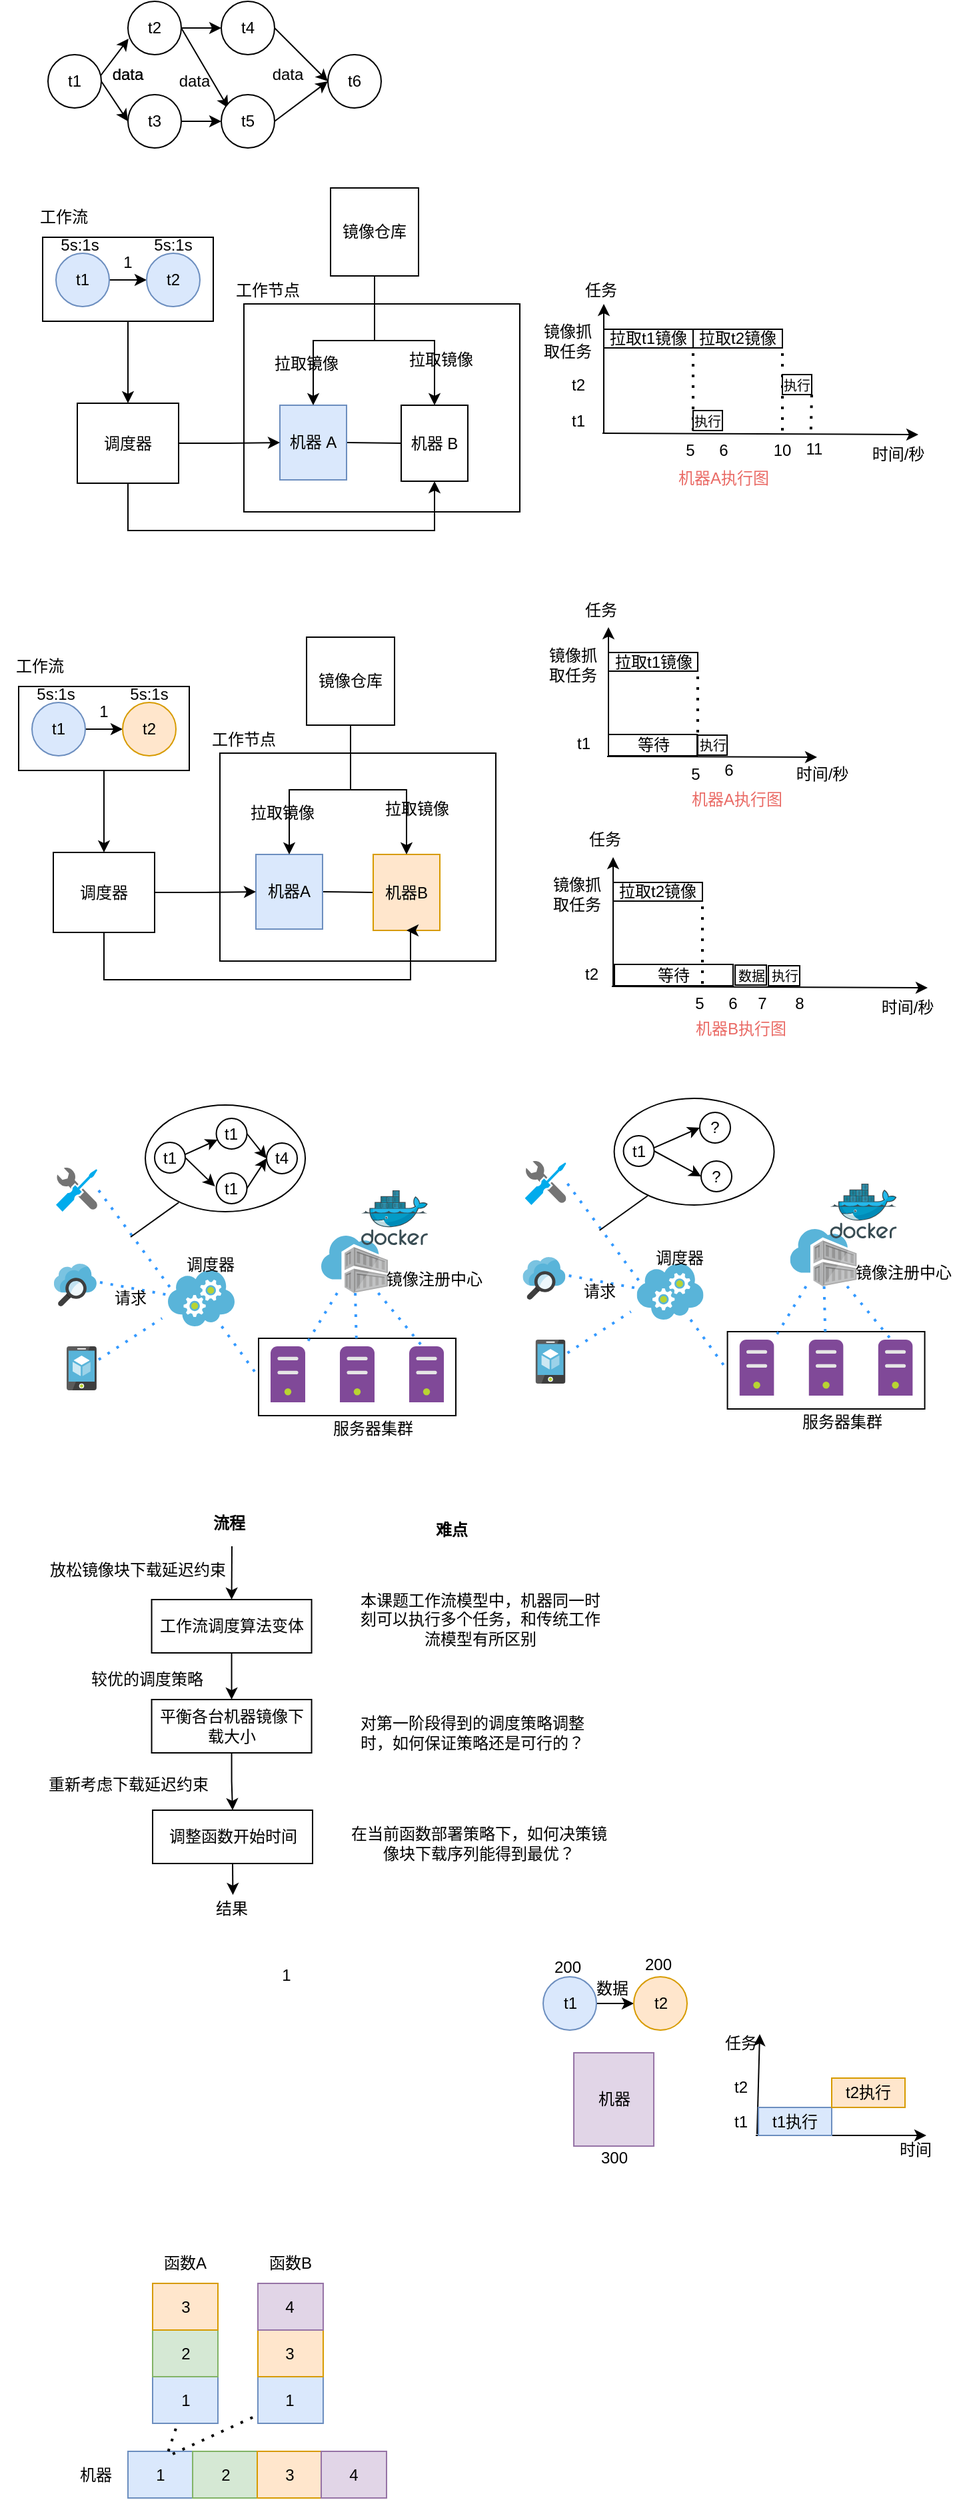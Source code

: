 <mxfile version="21.6.5" type="device">
  <diagram name="第 1 页" id="Dmn5AWvpeYHnxn322Qcg">
    <mxGraphModel dx="819" dy="478" grid="0" gridSize="10" guides="1" tooltips="1" connect="1" arrows="1" fold="1" page="1" pageScale="1" pageWidth="827" pageHeight="1169" math="0" shadow="0">
      <root>
        <mxCell id="0" />
        <mxCell id="1" parent="0" />
        <mxCell id="I4NNdR3ijXDSryc8vJwL-201" value="" style="ellipse;whiteSpace=wrap;html=1;" vertex="1" parent="1">
          <mxGeometry x="133.02" y="898" width="120" height="80" as="geometry" />
        </mxCell>
        <mxCell id="I4NNdR3ijXDSryc8vJwL-173" value="" style="rounded=0;whiteSpace=wrap;html=1;" vertex="1" parent="1">
          <mxGeometry x="218" y="1073" width="148" height="58" as="geometry" />
        </mxCell>
        <mxCell id="I4NNdR3ijXDSryc8vJwL-139" value="等待" style="rounded=0;whiteSpace=wrap;html=1;" vertex="1" parent="1">
          <mxGeometry x="485" y="792.5" width="89" height="16" as="geometry" />
        </mxCell>
        <mxCell id="I4NNdR3ijXDSryc8vJwL-43" style="edgeStyle=orthogonalEdgeStyle;rounded=0;orthogonalLoop=1;jettySize=auto;html=1;exitX=0.5;exitY=1;exitDx=0;exitDy=0;" edge="1" parent="1" source="I4NNdR3ijXDSryc8vJwL-41" target="I4NNdR3ijXDSryc8vJwL-34">
          <mxGeometry relative="1" as="geometry" />
        </mxCell>
        <mxCell id="I4NNdR3ijXDSryc8vJwL-41" value="" style="rounded=0;whiteSpace=wrap;html=1;" vertex="1" parent="1">
          <mxGeometry x="56" y="247" width="128" height="63" as="geometry" />
        </mxCell>
        <mxCell id="I4NNdR3ijXDSryc8vJwL-35" value="" style="rounded=0;whiteSpace=wrap;html=1;" vertex="1" parent="1">
          <mxGeometry x="207" y="297" width="207" height="156" as="geometry" />
        </mxCell>
        <mxCell id="I4NNdR3ijXDSryc8vJwL-6" style="rounded=0;orthogonalLoop=1;jettySize=auto;html=1;exitX=0.982;exitY=0.4;exitDx=0;exitDy=0;entryX=0.011;entryY=0.7;entryDx=0;entryDy=0;entryPerimeter=0;exitPerimeter=0;" edge="1" parent="1" source="I4NNdR3ijXDSryc8vJwL-1" target="I4NNdR3ijXDSryc8vJwL-2">
          <mxGeometry relative="1" as="geometry" />
        </mxCell>
        <mxCell id="I4NNdR3ijXDSryc8vJwL-7" style="rounded=0;orthogonalLoop=1;jettySize=auto;html=1;exitX=1;exitY=0.5;exitDx=0;exitDy=0;entryX=0;entryY=0.5;entryDx=0;entryDy=0;" edge="1" parent="1" source="I4NNdR3ijXDSryc8vJwL-1" target="I4NNdR3ijXDSryc8vJwL-3">
          <mxGeometry relative="1" as="geometry" />
        </mxCell>
        <mxCell id="I4NNdR3ijXDSryc8vJwL-1" value="t1" style="ellipse;whiteSpace=wrap;html=1;aspect=fixed;" vertex="1" parent="1">
          <mxGeometry x="60" y="110" width="40" height="40" as="geometry" />
        </mxCell>
        <mxCell id="I4NNdR3ijXDSryc8vJwL-8" style="edgeStyle=orthogonalEdgeStyle;rounded=0;orthogonalLoop=1;jettySize=auto;html=1;exitX=1;exitY=0.5;exitDx=0;exitDy=0;entryX=0;entryY=0.5;entryDx=0;entryDy=0;" edge="1" parent="1" source="I4NNdR3ijXDSryc8vJwL-2" target="I4NNdR3ijXDSryc8vJwL-4">
          <mxGeometry relative="1" as="geometry" />
        </mxCell>
        <mxCell id="I4NNdR3ijXDSryc8vJwL-12" style="rounded=0;orthogonalLoop=1;jettySize=auto;html=1;exitX=1;exitY=0.5;exitDx=0;exitDy=0;entryX=0.132;entryY=0.25;entryDx=0;entryDy=0;entryPerimeter=0;" edge="1" parent="1" source="I4NNdR3ijXDSryc8vJwL-2" target="I4NNdR3ijXDSryc8vJwL-5">
          <mxGeometry relative="1" as="geometry" />
        </mxCell>
        <mxCell id="I4NNdR3ijXDSryc8vJwL-2" value="t2" style="ellipse;whiteSpace=wrap;html=1;aspect=fixed;" vertex="1" parent="1">
          <mxGeometry x="120" y="70" width="40" height="40" as="geometry" />
        </mxCell>
        <mxCell id="I4NNdR3ijXDSryc8vJwL-9" style="edgeStyle=orthogonalEdgeStyle;rounded=0;orthogonalLoop=1;jettySize=auto;html=1;exitX=1;exitY=0.5;exitDx=0;exitDy=0;entryX=0;entryY=0.5;entryDx=0;entryDy=0;" edge="1" parent="1" source="I4NNdR3ijXDSryc8vJwL-3" target="I4NNdR3ijXDSryc8vJwL-5">
          <mxGeometry relative="1" as="geometry" />
        </mxCell>
        <mxCell id="I4NNdR3ijXDSryc8vJwL-3" value="t3" style="ellipse;whiteSpace=wrap;html=1;aspect=fixed;" vertex="1" parent="1">
          <mxGeometry x="120" y="140" width="40" height="40" as="geometry" />
        </mxCell>
        <mxCell id="I4NNdR3ijXDSryc8vJwL-11" style="rounded=0;orthogonalLoop=1;jettySize=auto;html=1;exitX=1;exitY=0.5;exitDx=0;exitDy=0;entryX=0;entryY=0.5;entryDx=0;entryDy=0;" edge="1" parent="1" source="I4NNdR3ijXDSryc8vJwL-4" target="I4NNdR3ijXDSryc8vJwL-10">
          <mxGeometry relative="1" as="geometry" />
        </mxCell>
        <mxCell id="I4NNdR3ijXDSryc8vJwL-4" value="t4" style="ellipse;whiteSpace=wrap;html=1;aspect=fixed;" vertex="1" parent="1">
          <mxGeometry x="190" y="70" width="40" height="40" as="geometry" />
        </mxCell>
        <mxCell id="I4NNdR3ijXDSryc8vJwL-13" style="rounded=0;orthogonalLoop=1;jettySize=auto;html=1;exitX=1;exitY=0.5;exitDx=0;exitDy=0;entryX=0;entryY=0.5;entryDx=0;entryDy=0;" edge="1" parent="1" source="I4NNdR3ijXDSryc8vJwL-5" target="I4NNdR3ijXDSryc8vJwL-10">
          <mxGeometry relative="1" as="geometry" />
        </mxCell>
        <mxCell id="I4NNdR3ijXDSryc8vJwL-5" value="t5" style="ellipse;whiteSpace=wrap;html=1;aspect=fixed;" vertex="1" parent="1">
          <mxGeometry x="190" y="140" width="40" height="40" as="geometry" />
        </mxCell>
        <mxCell id="I4NNdR3ijXDSryc8vJwL-10" value="t6" style="ellipse;whiteSpace=wrap;html=1;aspect=fixed;" vertex="1" parent="1">
          <mxGeometry x="270" y="110" width="40" height="40" as="geometry" />
        </mxCell>
        <mxCell id="I4NNdR3ijXDSryc8vJwL-14" value="data" style="text;html=1;strokeColor=none;fillColor=none;align=center;verticalAlign=middle;whiteSpace=wrap;rounded=0;" vertex="1" parent="1">
          <mxGeometry x="210" y="110" width="60" height="30" as="geometry" />
        </mxCell>
        <mxCell id="I4NNdR3ijXDSryc8vJwL-15" value="data" style="text;html=1;strokeColor=none;fillColor=none;align=center;verticalAlign=middle;whiteSpace=wrap;rounded=0;" vertex="1" parent="1">
          <mxGeometry x="90" y="110" width="60" height="30" as="geometry" />
        </mxCell>
        <mxCell id="I4NNdR3ijXDSryc8vJwL-17" value="data" style="text;html=1;strokeColor=none;fillColor=none;align=center;verticalAlign=middle;whiteSpace=wrap;rounded=0;" vertex="1" parent="1">
          <mxGeometry x="90" y="110" width="60" height="30" as="geometry" />
        </mxCell>
        <mxCell id="I4NNdR3ijXDSryc8vJwL-18" value="data" style="text;html=1;strokeColor=none;fillColor=none;align=center;verticalAlign=middle;whiteSpace=wrap;rounded=0;" vertex="1" parent="1">
          <mxGeometry x="140" y="115" width="60" height="30" as="geometry" />
        </mxCell>
        <mxCell id="I4NNdR3ijXDSryc8vJwL-25" style="rounded=0;orthogonalLoop=1;jettySize=auto;html=1;exitX=1;exitY=0.5;exitDx=0;exitDy=0;entryX=0;entryY=0.5;entryDx=0;entryDy=0;endArrow=none;endFill=0;" edge="1" parent="1" source="I4NNdR3ijXDSryc8vJwL-19" target="I4NNdR3ijXDSryc8vJwL-20">
          <mxGeometry relative="1" as="geometry" />
        </mxCell>
        <mxCell id="I4NNdR3ijXDSryc8vJwL-19" value="机器 A" style="rounded=0;whiteSpace=wrap;html=1;fillColor=#dae8fc;strokeColor=#6c8ebf;" vertex="1" parent="1">
          <mxGeometry x="234" y="373" width="50" height="56" as="geometry" />
        </mxCell>
        <mxCell id="I4NNdR3ijXDSryc8vJwL-20" value="机器 B" style="rounded=0;whiteSpace=wrap;html=1;" vertex="1" parent="1">
          <mxGeometry x="325" y="373" width="50" height="57" as="geometry" />
        </mxCell>
        <mxCell id="I4NNdR3ijXDSryc8vJwL-44" style="edgeStyle=orthogonalEdgeStyle;rounded=0;orthogonalLoop=1;jettySize=auto;html=1;exitX=1;exitY=0.5;exitDx=0;exitDy=0;" edge="1" parent="1" source="I4NNdR3ijXDSryc8vJwL-21" target="I4NNdR3ijXDSryc8vJwL-22">
          <mxGeometry relative="1" as="geometry" />
        </mxCell>
        <mxCell id="I4NNdR3ijXDSryc8vJwL-21" value="t1" style="ellipse;whiteSpace=wrap;html=1;aspect=fixed;fillColor=#dae8fc;strokeColor=#6c8ebf;" vertex="1" parent="1">
          <mxGeometry x="66" y="259" width="40" height="40" as="geometry" />
        </mxCell>
        <mxCell id="I4NNdR3ijXDSryc8vJwL-22" value="t2" style="ellipse;whiteSpace=wrap;html=1;aspect=fixed;fillColor=#dae8fc;strokeColor=#6c8ebf;" vertex="1" parent="1">
          <mxGeometry x="134" y="259" width="40" height="40" as="geometry" />
        </mxCell>
        <mxCell id="I4NNdR3ijXDSryc8vJwL-29" style="edgeStyle=orthogonalEdgeStyle;rounded=0;orthogonalLoop=1;jettySize=auto;html=1;exitX=0.5;exitY=1;exitDx=0;exitDy=0;entryX=0.5;entryY=0;entryDx=0;entryDy=0;" edge="1" parent="1" source="I4NNdR3ijXDSryc8vJwL-26" target="I4NNdR3ijXDSryc8vJwL-19">
          <mxGeometry relative="1" as="geometry" />
        </mxCell>
        <mxCell id="I4NNdR3ijXDSryc8vJwL-30" style="edgeStyle=orthogonalEdgeStyle;rounded=0;orthogonalLoop=1;jettySize=auto;html=1;exitX=0.5;exitY=1;exitDx=0;exitDy=0;entryX=0.5;entryY=0;entryDx=0;entryDy=0;" edge="1" parent="1" source="I4NNdR3ijXDSryc8vJwL-26" target="I4NNdR3ijXDSryc8vJwL-20">
          <mxGeometry relative="1" as="geometry" />
        </mxCell>
        <mxCell id="I4NNdR3ijXDSryc8vJwL-26" value="镜像仓库" style="whiteSpace=wrap;html=1;aspect=fixed;" vertex="1" parent="1">
          <mxGeometry x="272" y="210" width="66" height="66" as="geometry" />
        </mxCell>
        <mxCell id="I4NNdR3ijXDSryc8vJwL-31" value="拉取镜像" style="text;html=1;strokeColor=none;fillColor=none;align=center;verticalAlign=middle;whiteSpace=wrap;rounded=0;" vertex="1" parent="1">
          <mxGeometry x="224" y="327" width="60" height="30" as="geometry" />
        </mxCell>
        <mxCell id="I4NNdR3ijXDSryc8vJwL-32" value="拉取镜像" style="text;html=1;strokeColor=none;fillColor=none;align=center;verticalAlign=middle;whiteSpace=wrap;rounded=0;" vertex="1" parent="1">
          <mxGeometry x="325" y="324" width="60" height="30" as="geometry" />
        </mxCell>
        <mxCell id="I4NNdR3ijXDSryc8vJwL-33" value="1" style="text;html=1;strokeColor=none;fillColor=none;align=center;verticalAlign=middle;whiteSpace=wrap;rounded=0;" vertex="1" parent="1">
          <mxGeometry x="90" y="251" width="60" height="30" as="geometry" />
        </mxCell>
        <mxCell id="I4NNdR3ijXDSryc8vJwL-37" style="edgeStyle=orthogonalEdgeStyle;rounded=0;orthogonalLoop=1;jettySize=auto;html=1;exitX=1;exitY=0.5;exitDx=0;exitDy=0;entryX=0;entryY=0.5;entryDx=0;entryDy=0;" edge="1" parent="1" source="I4NNdR3ijXDSryc8vJwL-34" target="I4NNdR3ijXDSryc8vJwL-19">
          <mxGeometry relative="1" as="geometry">
            <mxPoint x="229" y="401.5" as="targetPoint" />
          </mxGeometry>
        </mxCell>
        <mxCell id="I4NNdR3ijXDSryc8vJwL-38" style="edgeStyle=orthogonalEdgeStyle;rounded=0;orthogonalLoop=1;jettySize=auto;html=1;exitX=0.5;exitY=1;exitDx=0;exitDy=0;entryX=0.5;entryY=1;entryDx=0;entryDy=0;" edge="1" parent="1" source="I4NNdR3ijXDSryc8vJwL-34" target="I4NNdR3ijXDSryc8vJwL-20">
          <mxGeometry relative="1" as="geometry">
            <Array as="points">
              <mxPoint x="120" y="467" />
              <mxPoint x="350" y="467" />
            </Array>
          </mxGeometry>
        </mxCell>
        <mxCell id="I4NNdR3ijXDSryc8vJwL-34" value="调度器" style="rounded=0;whiteSpace=wrap;html=1;" vertex="1" parent="1">
          <mxGeometry x="82" y="371.5" width="76" height="60" as="geometry" />
        </mxCell>
        <mxCell id="I4NNdR3ijXDSryc8vJwL-42" value="工作流" style="text;html=1;strokeColor=none;fillColor=none;align=center;verticalAlign=middle;whiteSpace=wrap;rounded=0;" vertex="1" parent="1">
          <mxGeometry x="42" y="217" width="60" height="30" as="geometry" />
        </mxCell>
        <mxCell id="I4NNdR3ijXDSryc8vJwL-45" value="5s:1s" style="text;html=1;strokeColor=none;fillColor=none;align=center;verticalAlign=middle;whiteSpace=wrap;rounded=0;" vertex="1" parent="1">
          <mxGeometry x="54" y="238" width="60" height="30" as="geometry" />
        </mxCell>
        <mxCell id="I4NNdR3ijXDSryc8vJwL-46" value="5s:1s" style="text;html=1;strokeColor=none;fillColor=none;align=center;verticalAlign=middle;whiteSpace=wrap;rounded=0;" vertex="1" parent="1">
          <mxGeometry x="124" y="238" width="60" height="30" as="geometry" />
        </mxCell>
        <mxCell id="I4NNdR3ijXDSryc8vJwL-49" value="" style="endArrow=classic;html=1;rounded=0;entryX=0.75;entryY=0;entryDx=0;entryDy=0;" edge="1" parent="1" target="I4NNdR3ijXDSryc8vJwL-55">
          <mxGeometry width="50" height="50" relative="1" as="geometry">
            <mxPoint x="476" y="394" as="sourcePoint" />
            <mxPoint x="650" y="394" as="targetPoint" />
          </mxGeometry>
        </mxCell>
        <mxCell id="I4NNdR3ijXDSryc8vJwL-50" value="拉取t1镜像" style="rounded=0;whiteSpace=wrap;html=1;" vertex="1" parent="1">
          <mxGeometry x="477" y="316" width="67" height="14" as="geometry" />
        </mxCell>
        <mxCell id="I4NNdR3ijXDSryc8vJwL-51" value="" style="endArrow=classic;html=1;rounded=0;" edge="1" parent="1">
          <mxGeometry width="50" height="50" relative="1" as="geometry">
            <mxPoint x="477" y="394" as="sourcePoint" />
            <mxPoint x="477" y="297" as="targetPoint" />
          </mxGeometry>
        </mxCell>
        <mxCell id="I4NNdR3ijXDSryc8vJwL-52" value="拉取t2镜像" style="rounded=0;whiteSpace=wrap;html=1;" vertex="1" parent="1">
          <mxGeometry x="544" y="316" width="67" height="14" as="geometry" />
        </mxCell>
        <mxCell id="I4NNdR3ijXDSryc8vJwL-53" value="" style="endArrow=none;dashed=1;html=1;dashPattern=1 3;strokeWidth=2;rounded=0;entryX=0;entryY=1;entryDx=0;entryDy=0;" edge="1" parent="1" target="I4NNdR3ijXDSryc8vJwL-52">
          <mxGeometry width="50" height="50" relative="1" as="geometry">
            <mxPoint x="544" y="392" as="sourcePoint" />
            <mxPoint x="580" y="451" as="targetPoint" />
          </mxGeometry>
        </mxCell>
        <mxCell id="I4NNdR3ijXDSryc8vJwL-54" value="5" style="text;html=1;strokeColor=none;fillColor=none;align=center;verticalAlign=middle;whiteSpace=wrap;rounded=0;" vertex="1" parent="1">
          <mxGeometry x="512" y="392" width="60" height="30" as="geometry" />
        </mxCell>
        <mxCell id="I4NNdR3ijXDSryc8vJwL-55" value="时间/秒" style="text;html=1;strokeColor=none;fillColor=none;align=center;verticalAlign=middle;whiteSpace=wrap;rounded=0;" vertex="1" parent="1">
          <mxGeometry x="668" y="395" width="60" height="30" as="geometry" />
        </mxCell>
        <mxCell id="I4NNdR3ijXDSryc8vJwL-60" value="工作节点" style="text;html=1;strokeColor=none;fillColor=none;align=center;verticalAlign=middle;whiteSpace=wrap;rounded=0;" vertex="1" parent="1">
          <mxGeometry x="195" y="272" width="60" height="30" as="geometry" />
        </mxCell>
        <mxCell id="I4NNdR3ijXDSryc8vJwL-62" value="" style="endArrow=none;dashed=1;html=1;dashPattern=1 3;strokeWidth=2;rounded=0;entryX=0;entryY=1;entryDx=0;entryDy=0;" edge="1" parent="1">
          <mxGeometry width="50" height="50" relative="1" as="geometry">
            <mxPoint x="611" y="392" as="sourcePoint" />
            <mxPoint x="611" y="330" as="targetPoint" />
          </mxGeometry>
        </mxCell>
        <mxCell id="I4NNdR3ijXDSryc8vJwL-63" value="10" style="text;html=1;strokeColor=none;fillColor=none;align=center;verticalAlign=middle;whiteSpace=wrap;rounded=0;" vertex="1" parent="1">
          <mxGeometry x="581" y="392" width="60" height="30" as="geometry" />
        </mxCell>
        <mxCell id="I4NNdR3ijXDSryc8vJwL-65" value="镜像抓&lt;br&gt;取任务" style="text;html=1;strokeColor=none;fillColor=none;align=center;verticalAlign=middle;whiteSpace=wrap;rounded=0;" vertex="1" parent="1">
          <mxGeometry x="420" y="310" width="60" height="30" as="geometry" />
        </mxCell>
        <mxCell id="I4NNdR3ijXDSryc8vJwL-66" value="t1" style="text;html=1;strokeColor=none;fillColor=none;align=center;verticalAlign=middle;whiteSpace=wrap;rounded=0;" vertex="1" parent="1">
          <mxGeometry x="428" y="369.5" width="60" height="30" as="geometry" />
        </mxCell>
        <mxCell id="I4NNdR3ijXDSryc8vJwL-67" value="t2" style="text;html=1;strokeColor=none;fillColor=none;align=center;verticalAlign=middle;whiteSpace=wrap;rounded=0;" vertex="1" parent="1">
          <mxGeometry x="428" y="343" width="60" height="30" as="geometry" />
        </mxCell>
        <mxCell id="I4NNdR3ijXDSryc8vJwL-70" value="&lt;font style=&quot;font-size: 10px;&quot;&gt;执行&lt;/font&gt;" style="rounded=0;whiteSpace=wrap;html=1;" vertex="1" parent="1">
          <mxGeometry x="544" y="377" width="22" height="15" as="geometry" />
        </mxCell>
        <mxCell id="I4NNdR3ijXDSryc8vJwL-72" value="&lt;font style=&quot;font-size: 10px;&quot;&gt;执行&lt;/font&gt;" style="rounded=0;whiteSpace=wrap;html=1;" vertex="1" parent="1">
          <mxGeometry x="611" y="350" width="22" height="15" as="geometry" />
        </mxCell>
        <mxCell id="I4NNdR3ijXDSryc8vJwL-73" value="6" style="text;html=1;strokeColor=none;fillColor=none;align=center;verticalAlign=middle;whiteSpace=wrap;rounded=0;" vertex="1" parent="1">
          <mxGeometry x="537" y="392" width="60" height="30" as="geometry" />
        </mxCell>
        <mxCell id="I4NNdR3ijXDSryc8vJwL-74" value="" style="endArrow=none;dashed=1;html=1;dashPattern=1 3;strokeWidth=2;rounded=0;entryX=1;entryY=1;entryDx=0;entryDy=0;exitX=0.857;exitY=-0.029;exitDx=0;exitDy=0;exitPerimeter=0;" edge="1" parent="1" source="I4NNdR3ijXDSryc8vJwL-63" target="I4NNdR3ijXDSryc8vJwL-72">
          <mxGeometry width="50" height="50" relative="1" as="geometry">
            <mxPoint x="579" y="497" as="sourcePoint" />
            <mxPoint x="629" y="447" as="targetPoint" />
          </mxGeometry>
        </mxCell>
        <mxCell id="I4NNdR3ijXDSryc8vJwL-75" value="11" style="text;html=1;strokeColor=none;fillColor=none;align=center;verticalAlign=middle;whiteSpace=wrap;rounded=0;" vertex="1" parent="1">
          <mxGeometry x="605" y="391" width="60" height="30" as="geometry" />
        </mxCell>
        <mxCell id="I4NNdR3ijXDSryc8vJwL-76" style="edgeStyle=orthogonalEdgeStyle;rounded=0;orthogonalLoop=1;jettySize=auto;html=1;exitX=0.5;exitY=1;exitDx=0;exitDy=0;" edge="1" parent="1" source="I4NNdR3ijXDSryc8vJwL-77" target="I4NNdR3ijXDSryc8vJwL-93">
          <mxGeometry relative="1" as="geometry" />
        </mxCell>
        <mxCell id="I4NNdR3ijXDSryc8vJwL-77" value="" style="rounded=0;whiteSpace=wrap;html=1;" vertex="1" parent="1">
          <mxGeometry x="38" y="584" width="128" height="63" as="geometry" />
        </mxCell>
        <mxCell id="I4NNdR3ijXDSryc8vJwL-78" value="" style="rounded=0;whiteSpace=wrap;html=1;" vertex="1" parent="1">
          <mxGeometry x="189" y="634" width="207" height="156" as="geometry" />
        </mxCell>
        <mxCell id="I4NNdR3ijXDSryc8vJwL-79" style="rounded=0;orthogonalLoop=1;jettySize=auto;html=1;exitX=1;exitY=0.5;exitDx=0;exitDy=0;entryX=0;entryY=0.5;entryDx=0;entryDy=0;endArrow=none;endFill=0;" edge="1" parent="1" source="I4NNdR3ijXDSryc8vJwL-80" target="I4NNdR3ijXDSryc8vJwL-81">
          <mxGeometry relative="1" as="geometry" />
        </mxCell>
        <mxCell id="I4NNdR3ijXDSryc8vJwL-80" value="机器A" style="rounded=0;whiteSpace=wrap;html=1;fillColor=#dae8fc;strokeColor=#6c8ebf;" vertex="1" parent="1">
          <mxGeometry x="216" y="710" width="50" height="56" as="geometry" />
        </mxCell>
        <mxCell id="I4NNdR3ijXDSryc8vJwL-81" value="机器B" style="rounded=0;whiteSpace=wrap;html=1;fillColor=#ffe6cc;strokeColor=#d79b00;" vertex="1" parent="1">
          <mxGeometry x="304" y="710" width="50" height="57" as="geometry" />
        </mxCell>
        <mxCell id="I4NNdR3ijXDSryc8vJwL-82" style="edgeStyle=orthogonalEdgeStyle;rounded=0;orthogonalLoop=1;jettySize=auto;html=1;exitX=1;exitY=0.5;exitDx=0;exitDy=0;" edge="1" parent="1" source="I4NNdR3ijXDSryc8vJwL-83" target="I4NNdR3ijXDSryc8vJwL-84">
          <mxGeometry relative="1" as="geometry" />
        </mxCell>
        <mxCell id="I4NNdR3ijXDSryc8vJwL-83" value="t1" style="ellipse;whiteSpace=wrap;html=1;aspect=fixed;fillColor=#dae8fc;strokeColor=#6c8ebf;" vertex="1" parent="1">
          <mxGeometry x="48" y="596" width="40" height="40" as="geometry" />
        </mxCell>
        <mxCell id="I4NNdR3ijXDSryc8vJwL-84" value="t2" style="ellipse;whiteSpace=wrap;html=1;aspect=fixed;fillColor=#ffe6cc;strokeColor=#d79b00;" vertex="1" parent="1">
          <mxGeometry x="116" y="596" width="40" height="40" as="geometry" />
        </mxCell>
        <mxCell id="I4NNdR3ijXDSryc8vJwL-85" style="edgeStyle=orthogonalEdgeStyle;rounded=0;orthogonalLoop=1;jettySize=auto;html=1;exitX=0.5;exitY=1;exitDx=0;exitDy=0;entryX=0.5;entryY=0;entryDx=0;entryDy=0;" edge="1" parent="1" source="I4NNdR3ijXDSryc8vJwL-87" target="I4NNdR3ijXDSryc8vJwL-80">
          <mxGeometry relative="1" as="geometry" />
        </mxCell>
        <mxCell id="I4NNdR3ijXDSryc8vJwL-86" style="edgeStyle=orthogonalEdgeStyle;rounded=0;orthogonalLoop=1;jettySize=auto;html=1;exitX=0.5;exitY=1;exitDx=0;exitDy=0;entryX=0.5;entryY=0;entryDx=0;entryDy=0;" edge="1" parent="1" source="I4NNdR3ijXDSryc8vJwL-87" target="I4NNdR3ijXDSryc8vJwL-81">
          <mxGeometry relative="1" as="geometry" />
        </mxCell>
        <mxCell id="I4NNdR3ijXDSryc8vJwL-87" value="镜像仓库" style="whiteSpace=wrap;html=1;aspect=fixed;" vertex="1" parent="1">
          <mxGeometry x="254" y="547" width="66" height="66" as="geometry" />
        </mxCell>
        <mxCell id="I4NNdR3ijXDSryc8vJwL-88" value="拉取镜像" style="text;html=1;strokeColor=none;fillColor=none;align=center;verticalAlign=middle;whiteSpace=wrap;rounded=0;" vertex="1" parent="1">
          <mxGeometry x="206" y="664" width="60" height="30" as="geometry" />
        </mxCell>
        <mxCell id="I4NNdR3ijXDSryc8vJwL-89" value="拉取镜像" style="text;html=1;strokeColor=none;fillColor=none;align=center;verticalAlign=middle;whiteSpace=wrap;rounded=0;" vertex="1" parent="1">
          <mxGeometry x="307" y="661" width="60" height="30" as="geometry" />
        </mxCell>
        <mxCell id="I4NNdR3ijXDSryc8vJwL-90" value="1" style="text;html=1;strokeColor=none;fillColor=none;align=center;verticalAlign=middle;whiteSpace=wrap;rounded=0;" vertex="1" parent="1">
          <mxGeometry x="72" y="588" width="60" height="30" as="geometry" />
        </mxCell>
        <mxCell id="I4NNdR3ijXDSryc8vJwL-91" style="edgeStyle=orthogonalEdgeStyle;rounded=0;orthogonalLoop=1;jettySize=auto;html=1;exitX=1;exitY=0.5;exitDx=0;exitDy=0;entryX=0;entryY=0.5;entryDx=0;entryDy=0;" edge="1" parent="1" source="I4NNdR3ijXDSryc8vJwL-93" target="I4NNdR3ijXDSryc8vJwL-80">
          <mxGeometry relative="1" as="geometry">
            <mxPoint x="211" y="738.5" as="targetPoint" />
          </mxGeometry>
        </mxCell>
        <mxCell id="I4NNdR3ijXDSryc8vJwL-92" style="edgeStyle=orthogonalEdgeStyle;rounded=0;orthogonalLoop=1;jettySize=auto;html=1;exitX=0.5;exitY=1;exitDx=0;exitDy=0;entryX=0.5;entryY=1;entryDx=0;entryDy=0;" edge="1" parent="1" source="I4NNdR3ijXDSryc8vJwL-93" target="I4NNdR3ijXDSryc8vJwL-81">
          <mxGeometry relative="1" as="geometry">
            <Array as="points">
              <mxPoint x="102" y="804" />
              <mxPoint x="332" y="804" />
            </Array>
          </mxGeometry>
        </mxCell>
        <mxCell id="I4NNdR3ijXDSryc8vJwL-93" value="调度器" style="rounded=0;whiteSpace=wrap;html=1;" vertex="1" parent="1">
          <mxGeometry x="64" y="708.5" width="76" height="60" as="geometry" />
        </mxCell>
        <mxCell id="I4NNdR3ijXDSryc8vJwL-94" value="工作流" style="text;html=1;strokeColor=none;fillColor=none;align=center;verticalAlign=middle;whiteSpace=wrap;rounded=0;" vertex="1" parent="1">
          <mxGeometry x="24" y="554" width="60" height="30" as="geometry" />
        </mxCell>
        <mxCell id="I4NNdR3ijXDSryc8vJwL-95" value="5s:1s" style="text;html=1;strokeColor=none;fillColor=none;align=center;verticalAlign=middle;whiteSpace=wrap;rounded=0;" vertex="1" parent="1">
          <mxGeometry x="36" y="575" width="60" height="30" as="geometry" />
        </mxCell>
        <mxCell id="I4NNdR3ijXDSryc8vJwL-96" value="5s:1s" style="text;html=1;strokeColor=none;fillColor=none;align=center;verticalAlign=middle;whiteSpace=wrap;rounded=0;" vertex="1" parent="1">
          <mxGeometry x="106" y="575" width="60" height="30" as="geometry" />
        </mxCell>
        <mxCell id="I4NNdR3ijXDSryc8vJwL-97" value="" style="endArrow=classic;html=1;rounded=0;" edge="1" parent="1">
          <mxGeometry width="50" height="50" relative="1" as="geometry">
            <mxPoint x="479.5" y="636.5" as="sourcePoint" />
            <mxPoint x="637" y="637" as="targetPoint" />
          </mxGeometry>
        </mxCell>
        <mxCell id="I4NNdR3ijXDSryc8vJwL-98" value="拉取t1镜像" style="rounded=0;whiteSpace=wrap;html=1;" vertex="1" parent="1">
          <mxGeometry x="480.5" y="558.5" width="67" height="14" as="geometry" />
        </mxCell>
        <mxCell id="I4NNdR3ijXDSryc8vJwL-99" value="" style="endArrow=classic;html=1;rounded=0;" edge="1" parent="1">
          <mxGeometry width="50" height="50" relative="1" as="geometry">
            <mxPoint x="480.5" y="636.5" as="sourcePoint" />
            <mxPoint x="480.5" y="539.5" as="targetPoint" />
          </mxGeometry>
        </mxCell>
        <mxCell id="I4NNdR3ijXDSryc8vJwL-101" value="" style="endArrow=none;dashed=1;html=1;dashPattern=1 3;strokeWidth=2;rounded=0;entryX=0;entryY=1;entryDx=0;entryDy=0;" edge="1" parent="1">
          <mxGeometry width="50" height="50" relative="1" as="geometry">
            <mxPoint x="547.5" y="634.5" as="sourcePoint" />
            <mxPoint x="547.5" y="572.5" as="targetPoint" />
          </mxGeometry>
        </mxCell>
        <mxCell id="I4NNdR3ijXDSryc8vJwL-102" value="5" style="text;html=1;strokeColor=none;fillColor=none;align=center;verticalAlign=middle;whiteSpace=wrap;rounded=0;" vertex="1" parent="1">
          <mxGeometry x="515.5" y="634.5" width="60" height="30" as="geometry" />
        </mxCell>
        <mxCell id="I4NNdR3ijXDSryc8vJwL-103" value="时间/秒" style="text;html=1;strokeColor=none;fillColor=none;align=center;verticalAlign=middle;whiteSpace=wrap;rounded=0;" vertex="1" parent="1">
          <mxGeometry x="611" y="634.5" width="60" height="30" as="geometry" />
        </mxCell>
        <mxCell id="I4NNdR3ijXDSryc8vJwL-104" value="工作节点" style="text;html=1;strokeColor=none;fillColor=none;align=center;verticalAlign=middle;whiteSpace=wrap;rounded=0;" vertex="1" parent="1">
          <mxGeometry x="177" y="609" width="60" height="30" as="geometry" />
        </mxCell>
        <mxCell id="I4NNdR3ijXDSryc8vJwL-107" value="镜像抓&lt;br&gt;取任务" style="text;html=1;strokeColor=none;fillColor=none;align=center;verticalAlign=middle;whiteSpace=wrap;rounded=0;" vertex="1" parent="1">
          <mxGeometry x="423.5" y="552.5" width="60" height="30" as="geometry" />
        </mxCell>
        <mxCell id="I4NNdR3ijXDSryc8vJwL-108" value="t1" style="text;html=1;strokeColor=none;fillColor=none;align=center;verticalAlign=middle;whiteSpace=wrap;rounded=0;" vertex="1" parent="1">
          <mxGeometry x="431.5" y="612" width="60" height="30" as="geometry" />
        </mxCell>
        <mxCell id="I4NNdR3ijXDSryc8vJwL-110" value="&lt;font style=&quot;font-size: 10px;&quot;&gt;执行&lt;/font&gt;" style="rounded=0;whiteSpace=wrap;html=1;" vertex="1" parent="1">
          <mxGeometry x="547.5" y="620.5" width="22" height="15" as="geometry" />
        </mxCell>
        <mxCell id="I4NNdR3ijXDSryc8vJwL-112" value="6" style="text;html=1;strokeColor=none;fillColor=none;align=center;verticalAlign=middle;whiteSpace=wrap;rounded=0;" vertex="1" parent="1">
          <mxGeometry x="540.5" y="631.5" width="60" height="30" as="geometry" />
        </mxCell>
        <mxCell id="I4NNdR3ijXDSryc8vJwL-115" value="任务" style="text;html=1;strokeColor=none;fillColor=none;align=center;verticalAlign=middle;whiteSpace=wrap;rounded=0;" vertex="1" parent="1">
          <mxGeometry x="445" y="272" width="60" height="30" as="geometry" />
        </mxCell>
        <mxCell id="I4NNdR3ijXDSryc8vJwL-117" value="任务" style="text;html=1;strokeColor=none;fillColor=none;align=center;verticalAlign=middle;whiteSpace=wrap;rounded=0;" vertex="1" parent="1">
          <mxGeometry x="444.5" y="511.5" width="60" height="30" as="geometry" />
        </mxCell>
        <mxCell id="I4NNdR3ijXDSryc8vJwL-118" value="" style="endArrow=classic;html=1;rounded=0;entryX=0.75;entryY=0;entryDx=0;entryDy=0;" edge="1" parent="1" target="I4NNdR3ijXDSryc8vJwL-124">
          <mxGeometry width="50" height="50" relative="1" as="geometry">
            <mxPoint x="483" y="809" as="sourcePoint" />
            <mxPoint x="657" y="809" as="targetPoint" />
          </mxGeometry>
        </mxCell>
        <mxCell id="I4NNdR3ijXDSryc8vJwL-119" value="拉取t2镜像" style="rounded=0;whiteSpace=wrap;html=1;" vertex="1" parent="1">
          <mxGeometry x="484" y="731" width="67" height="14" as="geometry" />
        </mxCell>
        <mxCell id="I4NNdR3ijXDSryc8vJwL-120" value="" style="endArrow=classic;html=1;rounded=0;" edge="1" parent="1">
          <mxGeometry width="50" height="50" relative="1" as="geometry">
            <mxPoint x="484" y="809" as="sourcePoint" />
            <mxPoint x="484" y="712" as="targetPoint" />
          </mxGeometry>
        </mxCell>
        <mxCell id="I4NNdR3ijXDSryc8vJwL-122" value="" style="endArrow=none;dashed=1;html=1;dashPattern=1 3;strokeWidth=2;rounded=0;entryX=0;entryY=1;entryDx=0;entryDy=0;" edge="1" parent="1">
          <mxGeometry width="50" height="50" relative="1" as="geometry">
            <mxPoint x="551" y="807" as="sourcePoint" />
            <mxPoint x="551" y="745" as="targetPoint" />
          </mxGeometry>
        </mxCell>
        <mxCell id="I4NNdR3ijXDSryc8vJwL-123" value="5" style="text;html=1;strokeColor=none;fillColor=none;align=center;verticalAlign=middle;whiteSpace=wrap;rounded=0;" vertex="1" parent="1">
          <mxGeometry x="519" y="807" width="60" height="30" as="geometry" />
        </mxCell>
        <mxCell id="I4NNdR3ijXDSryc8vJwL-124" value="时间/秒" style="text;html=1;strokeColor=none;fillColor=none;align=center;verticalAlign=middle;whiteSpace=wrap;rounded=0;" vertex="1" parent="1">
          <mxGeometry x="675" y="810" width="60" height="30" as="geometry" />
        </mxCell>
        <mxCell id="I4NNdR3ijXDSryc8vJwL-127" value="镜像抓&lt;br&gt;取任务" style="text;html=1;strokeColor=none;fillColor=none;align=center;verticalAlign=middle;whiteSpace=wrap;rounded=0;" vertex="1" parent="1">
          <mxGeometry x="427" y="725" width="60" height="30" as="geometry" />
        </mxCell>
        <mxCell id="I4NNdR3ijXDSryc8vJwL-129" value="t2" style="text;html=1;strokeColor=none;fillColor=none;align=center;verticalAlign=middle;whiteSpace=wrap;rounded=0;" vertex="1" parent="1">
          <mxGeometry x="438" y="785" width="60" height="30" as="geometry" />
        </mxCell>
        <mxCell id="I4NNdR3ijXDSryc8vJwL-131" value="&lt;font style=&quot;font-size: 10px;&quot;&gt;数据&lt;/font&gt;" style="rounded=0;whiteSpace=wrap;html=1;" vertex="1" parent="1">
          <mxGeometry x="575.5" y="793" width="23.5" height="15" as="geometry" />
        </mxCell>
        <mxCell id="I4NNdR3ijXDSryc8vJwL-132" value="6" style="text;html=1;strokeColor=none;fillColor=none;align=center;verticalAlign=middle;whiteSpace=wrap;rounded=0;" vertex="1" parent="1">
          <mxGeometry x="544" y="807" width="60" height="30" as="geometry" />
        </mxCell>
        <mxCell id="I4NNdR3ijXDSryc8vJwL-135" value="任务" style="text;html=1;strokeColor=none;fillColor=none;align=center;verticalAlign=middle;whiteSpace=wrap;rounded=0;" vertex="1" parent="1">
          <mxGeometry x="448" y="684" width="60" height="30" as="geometry" />
        </mxCell>
        <mxCell id="I4NNdR3ijXDSryc8vJwL-136" value="&lt;font color=&quot;#ea6b66&quot;&gt;机器A执行图&lt;/font&gt;" style="text;html=1;strokeColor=none;fillColor=none;align=center;verticalAlign=middle;whiteSpace=wrap;rounded=0;" vertex="1" parent="1">
          <mxGeometry x="531" y="413" width="72" height="30" as="geometry" />
        </mxCell>
        <mxCell id="I4NNdR3ijXDSryc8vJwL-137" value="&lt;font color=&quot;#ea6b66&quot;&gt;机器A执行图&lt;/font&gt;" style="text;html=1;strokeColor=none;fillColor=none;align=center;verticalAlign=middle;whiteSpace=wrap;rounded=0;" vertex="1" parent="1">
          <mxGeometry x="540.5" y="654" width="72" height="30" as="geometry" />
        </mxCell>
        <mxCell id="I4NNdR3ijXDSryc8vJwL-138" value="&lt;font color=&quot;#ea6b66&quot;&gt;机器B执行图&lt;/font&gt;" style="text;html=1;strokeColor=none;fillColor=none;align=center;verticalAlign=middle;whiteSpace=wrap;rounded=0;" vertex="1" parent="1">
          <mxGeometry x="544" y="826" width="72" height="30" as="geometry" />
        </mxCell>
        <mxCell id="I4NNdR3ijXDSryc8vJwL-140" value="&lt;span style=&quot;font-size: 10px;&quot;&gt;执行&lt;/span&gt;" style="rounded=0;whiteSpace=wrap;html=1;" vertex="1" parent="1">
          <mxGeometry x="600.5" y="793.5" width="23.5" height="15" as="geometry" />
        </mxCell>
        <mxCell id="I4NNdR3ijXDSryc8vJwL-141" value="7" style="text;html=1;strokeColor=none;fillColor=none;align=center;verticalAlign=middle;whiteSpace=wrap;rounded=0;" vertex="1" parent="1">
          <mxGeometry x="566" y="807" width="60" height="30" as="geometry" />
        </mxCell>
        <mxCell id="I4NNdR3ijXDSryc8vJwL-142" value="8" style="text;html=1;strokeColor=none;fillColor=none;align=center;verticalAlign=middle;whiteSpace=wrap;rounded=0;" vertex="1" parent="1">
          <mxGeometry x="594" y="807" width="60" height="30" as="geometry" />
        </mxCell>
        <mxCell id="I4NNdR3ijXDSryc8vJwL-143" value="等待" style="rounded=0;whiteSpace=wrap;html=1;" vertex="1" parent="1">
          <mxGeometry x="480.5" y="620" width="66.5" height="16" as="geometry" />
        </mxCell>
        <mxCell id="I4NNdR3ijXDSryc8vJwL-146" value="" style="image;sketch=0;aspect=fixed;html=1;points=[];align=center;fontSize=12;image=img/lib/mscae/Container_Registries.svg;" vertex="1" parent="1">
          <mxGeometry x="265" y="996" width="50" height="43" as="geometry" />
        </mxCell>
        <mxCell id="I4NNdR3ijXDSryc8vJwL-148" value="" style="image;sketch=0;aspect=fixed;html=1;points=[];align=center;fontSize=12;image=img/lib/mscae/Non_Azure_Machine.svg;" vertex="1" parent="1">
          <mxGeometry x="226.98" y="1079" width="26.04" height="42" as="geometry" />
        </mxCell>
        <mxCell id="I4NNdR3ijXDSryc8vJwL-149" value="" style="image;sketch=0;aspect=fixed;html=1;points=[];align=center;fontSize=12;image=img/lib/mscae/Non_Azure_Machine.svg;" vertex="1" parent="1">
          <mxGeometry x="278.98" y="1079" width="26.04" height="42" as="geometry" />
        </mxCell>
        <mxCell id="I4NNdR3ijXDSryc8vJwL-150" value="" style="image;sketch=0;aspect=fixed;html=1;points=[];align=center;fontSize=12;image=img/lib/mscae/Non_Azure_Machine.svg;" vertex="1" parent="1">
          <mxGeometry x="331" y="1079" width="26.04" height="42" as="geometry" />
        </mxCell>
        <mxCell id="I4NNdR3ijXDSryc8vJwL-151" value="" style="image;sketch=0;aspect=fixed;html=1;points=[];align=center;fontSize=12;image=img/lib/mscae/Docker.svg;" vertex="1" parent="1">
          <mxGeometry x="295" y="962" width="50" height="41" as="geometry" />
        </mxCell>
        <mxCell id="I4NNdR3ijXDSryc8vJwL-153" value="" style="image;sketch=0;aspect=fixed;html=1;points=[];align=center;fontSize=12;image=img/lib/mscae/Cloud_Services_Classic.svg;" vertex="1" parent="1">
          <mxGeometry x="150" y="1022" width="50" height="42" as="geometry" />
        </mxCell>
        <mxCell id="I4NNdR3ijXDSryc8vJwL-155" value="" style="image;sketch=0;aspect=fixed;html=1;points=[];align=center;fontSize=12;image=img/lib/mscae/Search.svg;" vertex="1" parent="1">
          <mxGeometry x="64.44" y="1017" width="32" height="32" as="geometry" />
        </mxCell>
        <mxCell id="I4NNdR3ijXDSryc8vJwL-156" value="" style="image;sketch=0;aspect=fixed;html=1;points=[];align=center;fontSize=12;image=img/lib/mscae/App_Service_Mobile_App.svg;" vertex="1" parent="1">
          <mxGeometry x="74" y="1079" width="22.44" height="33" as="geometry" />
        </mxCell>
        <mxCell id="I4NNdR3ijXDSryc8vJwL-157" value="" style="endArrow=none;dashed=1;html=1;dashPattern=1 3;strokeWidth=2;rounded=0;strokeColor=#3399FF;entryX=0.049;entryY=0.449;entryDx=0;entryDy=0;entryPerimeter=0;" edge="1" parent="1" target="I4NNdR3ijXDSryc8vJwL-153">
          <mxGeometry width="50" height="50" relative="1" as="geometry">
            <mxPoint x="99" y="1031" as="sourcePoint" />
            <mxPoint x="221" y="997" as="targetPoint" />
          </mxGeometry>
        </mxCell>
        <mxCell id="I4NNdR3ijXDSryc8vJwL-158" value="" style="endArrow=none;dashed=1;html=1;dashPattern=1 3;strokeWidth=2;rounded=0;entryX=-0.089;entryY=0.857;entryDx=0;entryDy=0;entryPerimeter=0;fillColor=#dae8fc;strokeColor=#3399FF;" edge="1" parent="1" target="I4NNdR3ijXDSryc8vJwL-153">
          <mxGeometry width="50" height="50" relative="1" as="geometry">
            <mxPoint x="98" y="1089" as="sourcePoint" />
            <mxPoint x="231" y="1007" as="targetPoint" />
          </mxGeometry>
        </mxCell>
        <mxCell id="I4NNdR3ijXDSryc8vJwL-160" value="" style="image;sketch=0;aspect=fixed;html=1;points=[];align=center;fontSize=12;image=img/lib/mscae/Developer_Tools.svg;" vertex="1" parent="1">
          <mxGeometry x="66" y="945" width="31.02" height="33" as="geometry" />
        </mxCell>
        <mxCell id="I4NNdR3ijXDSryc8vJwL-161" value="" style="endArrow=none;dashed=1;html=1;dashPattern=1 3;strokeWidth=2;rounded=0;strokeColor=#3399FF;entryX=0.037;entryY=0.313;entryDx=0;entryDy=0;entryPerimeter=0;" edge="1" parent="1" target="I4NNdR3ijXDSryc8vJwL-153">
          <mxGeometry width="50" height="50" relative="1" as="geometry">
            <mxPoint x="98" y="962" as="sourcePoint" />
            <mxPoint x="215" y="992" as="targetPoint" />
          </mxGeometry>
        </mxCell>
        <mxCell id="I4NNdR3ijXDSryc8vJwL-168" value="" style="endArrow=none;dashed=1;html=1;dashPattern=1 3;strokeWidth=2;rounded=0;strokeColor=#3399FF;" edge="1" parent="1" source="I4NNdR3ijXDSryc8vJwL-146" target="I4NNdR3ijXDSryc8vJwL-148">
          <mxGeometry width="50" height="50" relative="1" as="geometry">
            <mxPoint x="108" y="972" as="sourcePoint" />
            <mxPoint x="162" y="1045" as="targetPoint" />
          </mxGeometry>
        </mxCell>
        <mxCell id="I4NNdR3ijXDSryc8vJwL-169" value="" style="endArrow=none;dashed=1;html=1;dashPattern=1 3;strokeWidth=2;rounded=0;strokeColor=#3399FF;" edge="1" parent="1" source="I4NNdR3ijXDSryc8vJwL-146" target="I4NNdR3ijXDSryc8vJwL-149">
          <mxGeometry width="50" height="50" relative="1" as="geometry">
            <mxPoint x="299" y="1045" as="sourcePoint" />
            <mxPoint x="263" y="1093" as="targetPoint" />
          </mxGeometry>
        </mxCell>
        <mxCell id="I4NNdR3ijXDSryc8vJwL-170" value="" style="endArrow=none;dashed=1;html=1;dashPattern=1 3;strokeWidth=2;rounded=0;strokeColor=#3399FF;entryX=0.391;entryY=0.01;entryDx=0;entryDy=0;entryPerimeter=0;" edge="1" parent="1" source="I4NNdR3ijXDSryc8vJwL-146" target="I4NNdR3ijXDSryc8vJwL-150">
          <mxGeometry width="50" height="50" relative="1" as="geometry">
            <mxPoint x="311" y="1045" as="sourcePoint" />
            <mxPoint x="304" y="1087" as="targetPoint" />
          </mxGeometry>
        </mxCell>
        <mxCell id="I4NNdR3ijXDSryc8vJwL-174" value="" style="endArrow=none;dashed=1;html=1;dashPattern=1 3;strokeWidth=2;rounded=0;strokeColor=#3399FF;entryX=0;entryY=0.5;entryDx=0;entryDy=0;" edge="1" parent="1" source="I4NNdR3ijXDSryc8vJwL-153" target="I4NNdR3ijXDSryc8vJwL-173">
          <mxGeometry width="50" height="50" relative="1" as="geometry">
            <mxPoint x="299" y="1045" as="sourcePoint" />
            <mxPoint x="263" y="1093" as="targetPoint" />
          </mxGeometry>
        </mxCell>
        <mxCell id="I4NNdR3ijXDSryc8vJwL-175" value="调度器" style="text;html=1;strokeColor=none;fillColor=none;align=center;verticalAlign=middle;whiteSpace=wrap;rounded=0;" vertex="1" parent="1">
          <mxGeometry x="152" y="1003" width="60" height="30" as="geometry" />
        </mxCell>
        <mxCell id="I4NNdR3ijXDSryc8vJwL-176" value="请求" style="text;html=1;strokeColor=none;fillColor=none;align=center;verticalAlign=middle;whiteSpace=wrap;rounded=0;" vertex="1" parent="1">
          <mxGeometry x="92" y="1028" width="60" height="30" as="geometry" />
        </mxCell>
        <mxCell id="I4NNdR3ijXDSryc8vJwL-177" value="服务器集群" style="text;html=1;strokeColor=none;fillColor=none;align=center;verticalAlign=middle;whiteSpace=wrap;rounded=0;" vertex="1" parent="1">
          <mxGeometry x="270" y="1126" width="68" height="30" as="geometry" />
        </mxCell>
        <mxCell id="I4NNdR3ijXDSryc8vJwL-178" style="rounded=0;orthogonalLoop=1;jettySize=auto;html=1;exitX=0.982;exitY=0.4;exitDx=0;exitDy=0;exitPerimeter=0;" edge="1" parent="1" source="I4NNdR3ijXDSryc8vJwL-180">
          <mxGeometry relative="1" as="geometry">
            <mxPoint x="187.27" y="924" as="targetPoint" />
          </mxGeometry>
        </mxCell>
        <mxCell id="I4NNdR3ijXDSryc8vJwL-179" style="rounded=0;orthogonalLoop=1;jettySize=auto;html=1;exitX=1;exitY=0.5;exitDx=0;exitDy=0;" edge="1" parent="1" source="I4NNdR3ijXDSryc8vJwL-180">
          <mxGeometry relative="1" as="geometry">
            <mxPoint x="185.27" y="959" as="targetPoint" />
          </mxGeometry>
        </mxCell>
        <mxCell id="I4NNdR3ijXDSryc8vJwL-180" value="t1" style="ellipse;whiteSpace=wrap;html=1;aspect=fixed;" vertex="1" parent="1">
          <mxGeometry x="140.0" y="926" width="23" height="23" as="geometry" />
        </mxCell>
        <mxCell id="I4NNdR3ijXDSryc8vJwL-199" style="rounded=0;orthogonalLoop=1;jettySize=auto;html=1;exitX=1;exitY=0.5;exitDx=0;exitDy=0;entryX=0;entryY=0.5;entryDx=0;entryDy=0;" edge="1" parent="1" source="I4NNdR3ijXDSryc8vJwL-195" target="I4NNdR3ijXDSryc8vJwL-198">
          <mxGeometry relative="1" as="geometry" />
        </mxCell>
        <mxCell id="I4NNdR3ijXDSryc8vJwL-195" value="t1" style="ellipse;whiteSpace=wrap;html=1;aspect=fixed;" vertex="1" parent="1">
          <mxGeometry x="186.27" y="908" width="23" height="23" as="geometry" />
        </mxCell>
        <mxCell id="I4NNdR3ijXDSryc8vJwL-200" style="rounded=0;orthogonalLoop=1;jettySize=auto;html=1;exitX=0;exitY=0.5;exitDx=0;exitDy=0;entryX=0;entryY=0.5;entryDx=0;entryDy=0;" edge="1" parent="1" source="I4NNdR3ijXDSryc8vJwL-196" target="I4NNdR3ijXDSryc8vJwL-198">
          <mxGeometry relative="1" as="geometry" />
        </mxCell>
        <mxCell id="I4NNdR3ijXDSryc8vJwL-196" value="t1" style="ellipse;whiteSpace=wrap;html=1;aspect=fixed;direction=west;" vertex="1" parent="1">
          <mxGeometry x="186.27" y="949" width="23" height="23" as="geometry" />
        </mxCell>
        <mxCell id="I4NNdR3ijXDSryc8vJwL-198" value="t4" style="ellipse;whiteSpace=wrap;html=1;aspect=fixed;" vertex="1" parent="1">
          <mxGeometry x="224" y="926.5" width="23" height="23" as="geometry" />
        </mxCell>
        <mxCell id="I4NNdR3ijXDSryc8vJwL-202" value="" style="endArrow=none;html=1;rounded=0;entryX=0.209;entryY=0.914;entryDx=0;entryDy=0;entryPerimeter=0;" edge="1" parent="1" target="I4NNdR3ijXDSryc8vJwL-201">
          <mxGeometry width="50" height="50" relative="1" as="geometry">
            <mxPoint x="122" y="997" as="sourcePoint" />
            <mxPoint x="155" y="974" as="targetPoint" />
          </mxGeometry>
        </mxCell>
        <mxCell id="I4NNdR3ijXDSryc8vJwL-203" value="镜像注册中心" style="text;html=1;strokeColor=none;fillColor=none;align=center;verticalAlign=middle;whiteSpace=wrap;rounded=0;" vertex="1" parent="1">
          <mxGeometry x="313" y="1014" width="74" height="30" as="geometry" />
        </mxCell>
        <mxCell id="I4NNdR3ijXDSryc8vJwL-209" style="edgeStyle=orthogonalEdgeStyle;rounded=0;orthogonalLoop=1;jettySize=auto;html=1;exitX=0.5;exitY=1;exitDx=0;exitDy=0;entryX=0.5;entryY=0;entryDx=0;entryDy=0;" edge="1" parent="1" source="I4NNdR3ijXDSryc8vJwL-204" target="I4NNdR3ijXDSryc8vJwL-207">
          <mxGeometry relative="1" as="geometry" />
        </mxCell>
        <mxCell id="I4NNdR3ijXDSryc8vJwL-204" value="工作流调度算法变体" style="rounded=0;whiteSpace=wrap;html=1;" vertex="1" parent="1">
          <mxGeometry x="137.77" y="1269" width="120" height="40" as="geometry" />
        </mxCell>
        <mxCell id="I4NNdR3ijXDSryc8vJwL-205" value="放松镜像块下载延迟约束" style="text;html=1;strokeColor=none;fillColor=none;align=center;verticalAlign=middle;whiteSpace=wrap;rounded=0;" vertex="1" parent="1">
          <mxGeometry x="56" y="1232" width="143" height="30" as="geometry" />
        </mxCell>
        <mxCell id="I4NNdR3ijXDSryc8vJwL-210" style="edgeStyle=orthogonalEdgeStyle;rounded=0;orthogonalLoop=1;jettySize=auto;html=1;exitX=0.5;exitY=1;exitDx=0;exitDy=0;" edge="1" parent="1" source="I4NNdR3ijXDSryc8vJwL-207" target="I4NNdR3ijXDSryc8vJwL-208">
          <mxGeometry relative="1" as="geometry" />
        </mxCell>
        <mxCell id="I4NNdR3ijXDSryc8vJwL-207" value="平衡各台机器镜像下载大小" style="rounded=0;whiteSpace=wrap;html=1;" vertex="1" parent="1">
          <mxGeometry x="137.77" y="1344" width="120" height="40" as="geometry" />
        </mxCell>
        <mxCell id="I4NNdR3ijXDSryc8vJwL-217" style="edgeStyle=orthogonalEdgeStyle;rounded=0;orthogonalLoop=1;jettySize=auto;html=1;exitX=0.5;exitY=1;exitDx=0;exitDy=0;" edge="1" parent="1" source="I4NNdR3ijXDSryc8vJwL-208">
          <mxGeometry relative="1" as="geometry">
            <mxPoint x="198.714" y="1490.571" as="targetPoint" />
          </mxGeometry>
        </mxCell>
        <mxCell id="I4NNdR3ijXDSryc8vJwL-208" value="调整函数开始时间" style="rounded=0;whiteSpace=wrap;html=1;" vertex="1" parent="1">
          <mxGeometry x="138.5" y="1427" width="120" height="40" as="geometry" />
        </mxCell>
        <mxCell id="I4NNdR3ijXDSryc8vJwL-211" value="重新考虑下载延迟约束" style="text;html=1;strokeColor=none;fillColor=none;align=center;verticalAlign=middle;whiteSpace=wrap;rounded=0;" vertex="1" parent="1">
          <mxGeometry x="48.5" y="1393" width="143" height="30" as="geometry" />
        </mxCell>
        <mxCell id="I4NNdR3ijXDSryc8vJwL-212" value="较优的调度策略" style="text;html=1;strokeColor=none;fillColor=none;align=center;verticalAlign=middle;whiteSpace=wrap;rounded=0;" vertex="1" parent="1">
          <mxGeometry x="63" y="1314" width="143" height="30" as="geometry" />
        </mxCell>
        <mxCell id="I4NNdR3ijXDSryc8vJwL-213" value="" style="endArrow=classic;html=1;rounded=0;entryX=0.5;entryY=0;entryDx=0;entryDy=0;" edge="1" parent="1" target="I4NNdR3ijXDSryc8vJwL-204">
          <mxGeometry width="50" height="50" relative="1" as="geometry">
            <mxPoint x="198" y="1229" as="sourcePoint" />
            <mxPoint x="265" y="1191" as="targetPoint" />
          </mxGeometry>
        </mxCell>
        <mxCell id="I4NNdR3ijXDSryc8vJwL-214" value="本课题工作流模型中，机器同一时刻可以执行多个任务，和传统工作流模型有所区别" style="text;html=1;strokeColor=none;fillColor=none;align=center;verticalAlign=middle;whiteSpace=wrap;rounded=0;" vertex="1" parent="1">
          <mxGeometry x="290" y="1269" width="189" height="30" as="geometry" />
        </mxCell>
        <mxCell id="I4NNdR3ijXDSryc8vJwL-215" value="对第一阶段得到的调度策略调整时，如何保证策略还是可行的？" style="text;html=1;strokeColor=none;fillColor=none;align=center;verticalAlign=middle;whiteSpace=wrap;rounded=0;" vertex="1" parent="1">
          <mxGeometry x="284" y="1354" width="189" height="30" as="geometry" />
        </mxCell>
        <mxCell id="I4NNdR3ijXDSryc8vJwL-216" value="在当前函数部署策略下，如何决策镜像块下载序列能得到最优？" style="text;html=1;strokeColor=none;fillColor=none;align=center;verticalAlign=middle;whiteSpace=wrap;rounded=0;" vertex="1" parent="1">
          <mxGeometry x="284" y="1437" width="199" height="30" as="geometry" />
        </mxCell>
        <mxCell id="I4NNdR3ijXDSryc8vJwL-218" value="结果" style="text;html=1;strokeColor=none;fillColor=none;align=center;verticalAlign=middle;whiteSpace=wrap;rounded=0;" vertex="1" parent="1">
          <mxGeometry x="167.77" y="1486" width="60" height="30" as="geometry" />
        </mxCell>
        <mxCell id="I4NNdR3ijXDSryc8vJwL-219" value="&lt;b&gt;难点&lt;/b&gt;" style="text;html=1;strokeColor=none;fillColor=none;align=center;verticalAlign=middle;whiteSpace=wrap;rounded=0;" vertex="1" parent="1">
          <mxGeometry x="333" y="1202" width="60" height="30" as="geometry" />
        </mxCell>
        <mxCell id="I4NNdR3ijXDSryc8vJwL-220" value="&lt;b&gt;流程&lt;/b&gt;" style="text;html=1;strokeColor=none;fillColor=none;align=center;verticalAlign=middle;whiteSpace=wrap;rounded=0;" vertex="1" parent="1">
          <mxGeometry x="166" y="1197" width="60" height="30" as="geometry" />
        </mxCell>
        <mxCell id="I4NNdR3ijXDSryc8vJwL-222" value="1" style="rounded=0;whiteSpace=wrap;html=1;fillColor=#dae8fc;strokeColor=#6c8ebf;" vertex="1" parent="1">
          <mxGeometry x="138.5" y="1852" width="49" height="35" as="geometry" />
        </mxCell>
        <mxCell id="I4NNdR3ijXDSryc8vJwL-223" value="函数A" style="text;html=1;strokeColor=none;fillColor=none;align=center;verticalAlign=middle;whiteSpace=wrap;rounded=0;" vertex="1" parent="1">
          <mxGeometry x="133.02" y="1752" width="60" height="30" as="geometry" />
        </mxCell>
        <mxCell id="I4NNdR3ijXDSryc8vJwL-224" value="2" style="rounded=0;whiteSpace=wrap;html=1;fillColor=#d5e8d4;strokeColor=#82b366;" vertex="1" parent="1">
          <mxGeometry x="138.5" y="1817" width="49" height="35" as="geometry" />
        </mxCell>
        <mxCell id="I4NNdR3ijXDSryc8vJwL-225" value="3" style="rounded=0;whiteSpace=wrap;html=1;fillColor=#ffe6cc;strokeColor=#d79b00;" vertex="1" parent="1">
          <mxGeometry x="138.5" y="1782" width="49" height="35" as="geometry" />
        </mxCell>
        <mxCell id="I4NNdR3ijXDSryc8vJwL-226" value="1" style="rounded=0;whiteSpace=wrap;html=1;fillColor=#dae8fc;strokeColor=#6c8ebf;" vertex="1" parent="1">
          <mxGeometry x="217.48" y="1852" width="49" height="35" as="geometry" />
        </mxCell>
        <mxCell id="I4NNdR3ijXDSryc8vJwL-227" value="函数B" style="text;html=1;strokeColor=none;fillColor=none;align=center;verticalAlign=middle;whiteSpace=wrap;rounded=0;" vertex="1" parent="1">
          <mxGeometry x="212" y="1752" width="60" height="30" as="geometry" />
        </mxCell>
        <mxCell id="I4NNdR3ijXDSryc8vJwL-228" value="3" style="rounded=0;whiteSpace=wrap;html=1;fillColor=#ffe6cc;strokeColor=#d79b00;" vertex="1" parent="1">
          <mxGeometry x="217.48" y="1817" width="49" height="35" as="geometry" />
        </mxCell>
        <mxCell id="I4NNdR3ijXDSryc8vJwL-229" value="4" style="rounded=0;whiteSpace=wrap;html=1;fillColor=#e1d5e7;strokeColor=#9673a6;" vertex="1" parent="1">
          <mxGeometry x="217.48" y="1782" width="49" height="35" as="geometry" />
        </mxCell>
        <mxCell id="I4NNdR3ijXDSryc8vJwL-231" value="1" style="rounded=0;whiteSpace=wrap;html=1;fillColor=#dae8fc;strokeColor=#6c8ebf;" vertex="1" parent="1">
          <mxGeometry x="120" y="1908" width="49" height="35" as="geometry" />
        </mxCell>
        <mxCell id="I4NNdR3ijXDSryc8vJwL-232" value="2" style="rounded=0;whiteSpace=wrap;html=1;fillColor=#d5e8d4;strokeColor=#82b366;" vertex="1" parent="1">
          <mxGeometry x="168.52" y="1908" width="49" height="35" as="geometry" />
        </mxCell>
        <mxCell id="I4NNdR3ijXDSryc8vJwL-233" value="3" style="rounded=0;whiteSpace=wrap;html=1;fillColor=#ffe6cc;strokeColor=#d79b00;" vertex="1" parent="1">
          <mxGeometry x="217" y="1908" width="49" height="35" as="geometry" />
        </mxCell>
        <mxCell id="I4NNdR3ijXDSryc8vJwL-234" value="4" style="rounded=0;whiteSpace=wrap;html=1;fillColor=#e1d5e7;strokeColor=#9673a6;" vertex="1" parent="1">
          <mxGeometry x="265" y="1908" width="49" height="35" as="geometry" />
        </mxCell>
        <mxCell id="I4NNdR3ijXDSryc8vJwL-235" value="机器" style="text;html=1;strokeColor=none;fillColor=none;align=center;verticalAlign=middle;whiteSpace=wrap;rounded=0;" vertex="1" parent="1">
          <mxGeometry x="66" y="1910.5" width="60" height="30" as="geometry" />
        </mxCell>
        <mxCell id="I4NNdR3ijXDSryc8vJwL-236" value="" style="endArrow=none;dashed=1;html=1;dashPattern=1 3;strokeWidth=2;rounded=0;" edge="1" parent="1" source="I4NNdR3ijXDSryc8vJwL-231" target="I4NNdR3ijXDSryc8vJwL-222">
          <mxGeometry width="50" height="50" relative="1" as="geometry">
            <mxPoint x="96" y="2044" as="sourcePoint" />
            <mxPoint x="146" y="1994" as="targetPoint" />
          </mxGeometry>
        </mxCell>
        <mxCell id="I4NNdR3ijXDSryc8vJwL-237" value="" style="endArrow=none;dashed=1;html=1;dashPattern=1 3;strokeWidth=2;rounded=0;exitX=0.685;exitY=0.057;exitDx=0;exitDy=0;exitPerimeter=0;" edge="1" parent="1" source="I4NNdR3ijXDSryc8vJwL-231" target="I4NNdR3ijXDSryc8vJwL-226">
          <mxGeometry width="50" height="50" relative="1" as="geometry">
            <mxPoint x="209" y="2040" as="sourcePoint" />
            <mxPoint x="259" y="1990" as="targetPoint" />
          </mxGeometry>
        </mxCell>
        <mxCell id="I4NNdR3ijXDSryc8vJwL-239" value="机器" style="rounded=0;whiteSpace=wrap;html=1;fillColor=#e1d5e7;strokeColor=#9673a6;" vertex="1" parent="1">
          <mxGeometry x="454.51" y="1609" width="60" height="70" as="geometry" />
        </mxCell>
        <mxCell id="I4NNdR3ijXDSryc8vJwL-240" value="300" style="text;html=1;strokeColor=none;fillColor=none;align=center;verticalAlign=middle;whiteSpace=wrap;rounded=0;" vertex="1" parent="1">
          <mxGeometry x="454.51" y="1673" width="60" height="30" as="geometry" />
        </mxCell>
        <mxCell id="I4NNdR3ijXDSryc8vJwL-245" style="edgeStyle=orthogonalEdgeStyle;rounded=0;orthogonalLoop=1;jettySize=auto;html=1;exitX=1;exitY=0.5;exitDx=0;exitDy=0;entryX=0;entryY=0.5;entryDx=0;entryDy=0;" edge="1" parent="1" source="I4NNdR3ijXDSryc8vJwL-242" target="I4NNdR3ijXDSryc8vJwL-243">
          <mxGeometry relative="1" as="geometry" />
        </mxCell>
        <mxCell id="I4NNdR3ijXDSryc8vJwL-242" value="t1" style="ellipse;whiteSpace=wrap;html=1;aspect=fixed;fillColor=#dae8fc;strokeColor=#6c8ebf;" vertex="1" parent="1">
          <mxGeometry x="431.5" y="1552" width="40" height="40" as="geometry" />
        </mxCell>
        <mxCell id="I4NNdR3ijXDSryc8vJwL-243" value="t2" style="ellipse;whiteSpace=wrap;html=1;aspect=fixed;fillColor=#ffe6cc;strokeColor=#d79b00;" vertex="1" parent="1">
          <mxGeometry x="499.5" y="1552" width="40" height="40" as="geometry" />
        </mxCell>
        <mxCell id="I4NNdR3ijXDSryc8vJwL-244" value="1" style="text;html=1;strokeColor=none;fillColor=none;align=center;verticalAlign=middle;whiteSpace=wrap;rounded=0;" vertex="1" parent="1">
          <mxGeometry x="209.27" y="1536" width="60" height="30" as="geometry" />
        </mxCell>
        <mxCell id="I4NNdR3ijXDSryc8vJwL-246" value="数据" style="text;html=1;strokeColor=none;fillColor=none;align=center;verticalAlign=middle;whiteSpace=wrap;rounded=0;" vertex="1" parent="1">
          <mxGeometry x="458.5" y="1547" width="49.02" height="27" as="geometry" />
        </mxCell>
        <mxCell id="I4NNdR3ijXDSryc8vJwL-247" value="200" style="text;html=1;strokeColor=none;fillColor=none;align=center;verticalAlign=middle;whiteSpace=wrap;rounded=0;" vertex="1" parent="1">
          <mxGeometry x="419.5" y="1530" width="60" height="30" as="geometry" />
        </mxCell>
        <mxCell id="I4NNdR3ijXDSryc8vJwL-248" value="200" style="text;html=1;strokeColor=none;fillColor=none;align=center;verticalAlign=middle;whiteSpace=wrap;rounded=0;" vertex="1" parent="1">
          <mxGeometry x="487.5" y="1528" width="60" height="30" as="geometry" />
        </mxCell>
        <mxCell id="I4NNdR3ijXDSryc8vJwL-249" value="" style="endArrow=classic;html=1;rounded=0;" edge="1" parent="1">
          <mxGeometry width="50" height="50" relative="1" as="geometry">
            <mxPoint x="591" y="1671" as="sourcePoint" />
            <mxPoint x="719" y="1671" as="targetPoint" />
          </mxGeometry>
        </mxCell>
        <mxCell id="I4NNdR3ijXDSryc8vJwL-250" value="" style="endArrow=classic;html=1;rounded=0;" edge="1" parent="1">
          <mxGeometry width="50" height="50" relative="1" as="geometry">
            <mxPoint x="592" y="1670" as="sourcePoint" />
            <mxPoint x="594" y="1595" as="targetPoint" />
          </mxGeometry>
        </mxCell>
        <mxCell id="I4NNdR3ijXDSryc8vJwL-251" value="t1执行" style="rounded=0;whiteSpace=wrap;html=1;fillColor=#dae8fc;strokeColor=#6c8ebf;" vertex="1" parent="1">
          <mxGeometry x="593" y="1650" width="55" height="21" as="geometry" />
        </mxCell>
        <mxCell id="I4NNdR3ijXDSryc8vJwL-252" value="任务" style="text;html=1;strokeColor=none;fillColor=none;align=center;verticalAlign=middle;whiteSpace=wrap;rounded=0;" vertex="1" parent="1">
          <mxGeometry x="550" y="1587" width="60" height="30" as="geometry" />
        </mxCell>
        <mxCell id="I4NNdR3ijXDSryc8vJwL-253" value="t2执行" style="rounded=0;whiteSpace=wrap;html=1;fillColor=#ffe6cc;strokeColor=#d79b00;" vertex="1" parent="1">
          <mxGeometry x="648" y="1628" width="55" height="22" as="geometry" />
        </mxCell>
        <mxCell id="I4NNdR3ijXDSryc8vJwL-254" value="时间" style="text;html=1;strokeColor=none;fillColor=none;align=center;verticalAlign=middle;whiteSpace=wrap;rounded=0;" vertex="1" parent="1">
          <mxGeometry x="681" y="1667" width="60" height="30" as="geometry" />
        </mxCell>
        <mxCell id="I4NNdR3ijXDSryc8vJwL-255" style="edgeStyle=orthogonalEdgeStyle;rounded=0;orthogonalLoop=1;jettySize=auto;html=1;exitX=0.5;exitY=1;exitDx=0;exitDy=0;" edge="1" parent="1" source="I4NNdR3ijXDSryc8vJwL-254" target="I4NNdR3ijXDSryc8vJwL-254">
          <mxGeometry relative="1" as="geometry" />
        </mxCell>
        <mxCell id="I4NNdR3ijXDSryc8vJwL-256" value="t1" style="text;html=1;strokeColor=none;fillColor=none;align=center;verticalAlign=middle;whiteSpace=wrap;rounded=0;" vertex="1" parent="1">
          <mxGeometry x="550" y="1645.5" width="60" height="30" as="geometry" />
        </mxCell>
        <mxCell id="I4NNdR3ijXDSryc8vJwL-257" value="t2" style="text;html=1;strokeColor=none;fillColor=none;align=center;verticalAlign=middle;whiteSpace=wrap;rounded=0;" vertex="1" parent="1">
          <mxGeometry x="550" y="1620" width="60" height="30" as="geometry" />
        </mxCell>
        <mxCell id="I4NNdR3ijXDSryc8vJwL-258" value="" style="ellipse;whiteSpace=wrap;html=1;" vertex="1" parent="1">
          <mxGeometry x="484.8" y="893" width="120" height="80" as="geometry" />
        </mxCell>
        <mxCell id="I4NNdR3ijXDSryc8vJwL-259" value="" style="rounded=0;whiteSpace=wrap;html=1;" vertex="1" parent="1">
          <mxGeometry x="569.78" y="1068" width="148" height="58" as="geometry" />
        </mxCell>
        <mxCell id="I4NNdR3ijXDSryc8vJwL-260" value="" style="image;sketch=0;aspect=fixed;html=1;points=[];align=center;fontSize=12;image=img/lib/mscae/Container_Registries.svg;" vertex="1" parent="1">
          <mxGeometry x="616.78" y="991" width="50" height="43" as="geometry" />
        </mxCell>
        <mxCell id="I4NNdR3ijXDSryc8vJwL-261" value="" style="image;sketch=0;aspect=fixed;html=1;points=[];align=center;fontSize=12;image=img/lib/mscae/Non_Azure_Machine.svg;" vertex="1" parent="1">
          <mxGeometry x="578.76" y="1074" width="26.04" height="42" as="geometry" />
        </mxCell>
        <mxCell id="I4NNdR3ijXDSryc8vJwL-262" value="" style="image;sketch=0;aspect=fixed;html=1;points=[];align=center;fontSize=12;image=img/lib/mscae/Non_Azure_Machine.svg;" vertex="1" parent="1">
          <mxGeometry x="630.76" y="1074" width="26.04" height="42" as="geometry" />
        </mxCell>
        <mxCell id="I4NNdR3ijXDSryc8vJwL-263" value="" style="image;sketch=0;aspect=fixed;html=1;points=[];align=center;fontSize=12;image=img/lib/mscae/Non_Azure_Machine.svg;" vertex="1" parent="1">
          <mxGeometry x="682.78" y="1074" width="26.04" height="42" as="geometry" />
        </mxCell>
        <mxCell id="I4NNdR3ijXDSryc8vJwL-264" value="" style="image;sketch=0;aspect=fixed;html=1;points=[];align=center;fontSize=12;image=img/lib/mscae/Docker.svg;" vertex="1" parent="1">
          <mxGeometry x="646.78" y="957" width="50" height="41" as="geometry" />
        </mxCell>
        <mxCell id="I4NNdR3ijXDSryc8vJwL-265" value="" style="image;sketch=0;aspect=fixed;html=1;points=[];align=center;fontSize=12;image=img/lib/mscae/Cloud_Services_Classic.svg;" vertex="1" parent="1">
          <mxGeometry x="501.78" y="1017" width="50" height="42" as="geometry" />
        </mxCell>
        <mxCell id="I4NNdR3ijXDSryc8vJwL-266" value="" style="image;sketch=0;aspect=fixed;html=1;points=[];align=center;fontSize=12;image=img/lib/mscae/Search.svg;" vertex="1" parent="1">
          <mxGeometry x="416.22" y="1012" width="32" height="32" as="geometry" />
        </mxCell>
        <mxCell id="I4NNdR3ijXDSryc8vJwL-267" value="" style="image;sketch=0;aspect=fixed;html=1;points=[];align=center;fontSize=12;image=img/lib/mscae/App_Service_Mobile_App.svg;" vertex="1" parent="1">
          <mxGeometry x="425.78" y="1074" width="22.44" height="33" as="geometry" />
        </mxCell>
        <mxCell id="I4NNdR3ijXDSryc8vJwL-268" value="" style="endArrow=none;dashed=1;html=1;dashPattern=1 3;strokeWidth=2;rounded=0;strokeColor=#3399FF;entryX=0.049;entryY=0.449;entryDx=0;entryDy=0;entryPerimeter=0;" edge="1" parent="1" target="I4NNdR3ijXDSryc8vJwL-265">
          <mxGeometry width="50" height="50" relative="1" as="geometry">
            <mxPoint x="450.78" y="1026" as="sourcePoint" />
            <mxPoint x="572.78" y="992" as="targetPoint" />
          </mxGeometry>
        </mxCell>
        <mxCell id="I4NNdR3ijXDSryc8vJwL-269" value="" style="endArrow=none;dashed=1;html=1;dashPattern=1 3;strokeWidth=2;rounded=0;entryX=-0.089;entryY=0.857;entryDx=0;entryDy=0;entryPerimeter=0;fillColor=#dae8fc;strokeColor=#3399FF;" edge="1" parent="1" target="I4NNdR3ijXDSryc8vJwL-265">
          <mxGeometry width="50" height="50" relative="1" as="geometry">
            <mxPoint x="449.78" y="1084" as="sourcePoint" />
            <mxPoint x="582.78" y="1002" as="targetPoint" />
          </mxGeometry>
        </mxCell>
        <mxCell id="I4NNdR3ijXDSryc8vJwL-270" value="" style="image;sketch=0;aspect=fixed;html=1;points=[];align=center;fontSize=12;image=img/lib/mscae/Developer_Tools.svg;" vertex="1" parent="1">
          <mxGeometry x="417.78" y="940" width="31.02" height="33" as="geometry" />
        </mxCell>
        <mxCell id="I4NNdR3ijXDSryc8vJwL-271" value="" style="endArrow=none;dashed=1;html=1;dashPattern=1 3;strokeWidth=2;rounded=0;strokeColor=#3399FF;entryX=0.037;entryY=0.313;entryDx=0;entryDy=0;entryPerimeter=0;" edge="1" parent="1" target="I4NNdR3ijXDSryc8vJwL-265">
          <mxGeometry width="50" height="50" relative="1" as="geometry">
            <mxPoint x="449.78" y="957" as="sourcePoint" />
            <mxPoint x="566.78" y="987" as="targetPoint" />
          </mxGeometry>
        </mxCell>
        <mxCell id="I4NNdR3ijXDSryc8vJwL-272" value="" style="endArrow=none;dashed=1;html=1;dashPattern=1 3;strokeWidth=2;rounded=0;strokeColor=#3399FF;" edge="1" parent="1" source="I4NNdR3ijXDSryc8vJwL-260" target="I4NNdR3ijXDSryc8vJwL-261">
          <mxGeometry width="50" height="50" relative="1" as="geometry">
            <mxPoint x="459.78" y="967" as="sourcePoint" />
            <mxPoint x="513.78" y="1040" as="targetPoint" />
          </mxGeometry>
        </mxCell>
        <mxCell id="I4NNdR3ijXDSryc8vJwL-273" value="" style="endArrow=none;dashed=1;html=1;dashPattern=1 3;strokeWidth=2;rounded=0;strokeColor=#3399FF;" edge="1" parent="1" source="I4NNdR3ijXDSryc8vJwL-260" target="I4NNdR3ijXDSryc8vJwL-262">
          <mxGeometry width="50" height="50" relative="1" as="geometry">
            <mxPoint x="650.78" y="1040" as="sourcePoint" />
            <mxPoint x="614.78" y="1088" as="targetPoint" />
          </mxGeometry>
        </mxCell>
        <mxCell id="I4NNdR3ijXDSryc8vJwL-274" value="" style="endArrow=none;dashed=1;html=1;dashPattern=1 3;strokeWidth=2;rounded=0;strokeColor=#3399FF;entryX=0.391;entryY=0.01;entryDx=0;entryDy=0;entryPerimeter=0;" edge="1" parent="1" source="I4NNdR3ijXDSryc8vJwL-260" target="I4NNdR3ijXDSryc8vJwL-263">
          <mxGeometry width="50" height="50" relative="1" as="geometry">
            <mxPoint x="662.78" y="1040" as="sourcePoint" />
            <mxPoint x="655.78" y="1082" as="targetPoint" />
          </mxGeometry>
        </mxCell>
        <mxCell id="I4NNdR3ijXDSryc8vJwL-275" value="" style="endArrow=none;dashed=1;html=1;dashPattern=1 3;strokeWidth=2;rounded=0;strokeColor=#3399FF;entryX=0;entryY=0.5;entryDx=0;entryDy=0;" edge="1" parent="1" source="I4NNdR3ijXDSryc8vJwL-265" target="I4NNdR3ijXDSryc8vJwL-259">
          <mxGeometry width="50" height="50" relative="1" as="geometry">
            <mxPoint x="650.78" y="1040" as="sourcePoint" />
            <mxPoint x="614.78" y="1088" as="targetPoint" />
          </mxGeometry>
        </mxCell>
        <mxCell id="I4NNdR3ijXDSryc8vJwL-276" value="调度器" style="text;html=1;strokeColor=none;fillColor=none;align=center;verticalAlign=middle;whiteSpace=wrap;rounded=0;" vertex="1" parent="1">
          <mxGeometry x="503.78" y="998" width="60" height="30" as="geometry" />
        </mxCell>
        <mxCell id="I4NNdR3ijXDSryc8vJwL-277" value="请求" style="text;html=1;strokeColor=none;fillColor=none;align=center;verticalAlign=middle;whiteSpace=wrap;rounded=0;" vertex="1" parent="1">
          <mxGeometry x="443.78" y="1023" width="60" height="30" as="geometry" />
        </mxCell>
        <mxCell id="I4NNdR3ijXDSryc8vJwL-278" value="服务器集群" style="text;html=1;strokeColor=none;fillColor=none;align=center;verticalAlign=middle;whiteSpace=wrap;rounded=0;" vertex="1" parent="1">
          <mxGeometry x="621.78" y="1121" width="68" height="30" as="geometry" />
        </mxCell>
        <mxCell id="I4NNdR3ijXDSryc8vJwL-279" style="rounded=0;orthogonalLoop=1;jettySize=auto;html=1;exitX=0.982;exitY=0.4;exitDx=0;exitDy=0;exitPerimeter=0;entryX=0;entryY=0.5;entryDx=0;entryDy=0;" edge="1" parent="1" source="I4NNdR3ijXDSryc8vJwL-281" target="I4NNdR3ijXDSryc8vJwL-283">
          <mxGeometry relative="1" as="geometry">
            <mxPoint x="539.05" y="919" as="targetPoint" />
          </mxGeometry>
        </mxCell>
        <mxCell id="I4NNdR3ijXDSryc8vJwL-280" style="rounded=0;orthogonalLoop=1;jettySize=auto;html=1;exitX=1;exitY=0.5;exitDx=0;exitDy=0;entryX=1;entryY=0.5;entryDx=0;entryDy=0;" edge="1" parent="1" source="I4NNdR3ijXDSryc8vJwL-281" target="I4NNdR3ijXDSryc8vJwL-285">
          <mxGeometry relative="1" as="geometry">
            <mxPoint x="537.05" y="954" as="targetPoint" />
          </mxGeometry>
        </mxCell>
        <mxCell id="I4NNdR3ijXDSryc8vJwL-281" value="t1" style="ellipse;whiteSpace=wrap;html=1;aspect=fixed;" vertex="1" parent="1">
          <mxGeometry x="491.78" y="921" width="23" height="23" as="geometry" />
        </mxCell>
        <mxCell id="I4NNdR3ijXDSryc8vJwL-283" value="?" style="ellipse;whiteSpace=wrap;html=1;aspect=fixed;" vertex="1" parent="1">
          <mxGeometry x="549" y="903.5" width="23" height="23" as="geometry" />
        </mxCell>
        <mxCell id="I4NNdR3ijXDSryc8vJwL-285" value="?" style="ellipse;whiteSpace=wrap;html=1;aspect=fixed;direction=west;" vertex="1" parent="1">
          <mxGeometry x="550" y="940" width="23" height="23" as="geometry" />
        </mxCell>
        <mxCell id="I4NNdR3ijXDSryc8vJwL-287" value="" style="endArrow=none;html=1;rounded=0;entryX=0.209;entryY=0.914;entryDx=0;entryDy=0;entryPerimeter=0;" edge="1" parent="1" target="I4NNdR3ijXDSryc8vJwL-258">
          <mxGeometry width="50" height="50" relative="1" as="geometry">
            <mxPoint x="473.78" y="992" as="sourcePoint" />
            <mxPoint x="506.78" y="969" as="targetPoint" />
          </mxGeometry>
        </mxCell>
        <mxCell id="I4NNdR3ijXDSryc8vJwL-288" value="镜像注册中心" style="text;html=1;strokeColor=none;fillColor=none;align=center;verticalAlign=middle;whiteSpace=wrap;rounded=0;" vertex="1" parent="1">
          <mxGeometry x="664.78" y="1009" width="74" height="30" as="geometry" />
        </mxCell>
      </root>
    </mxGraphModel>
  </diagram>
</mxfile>
